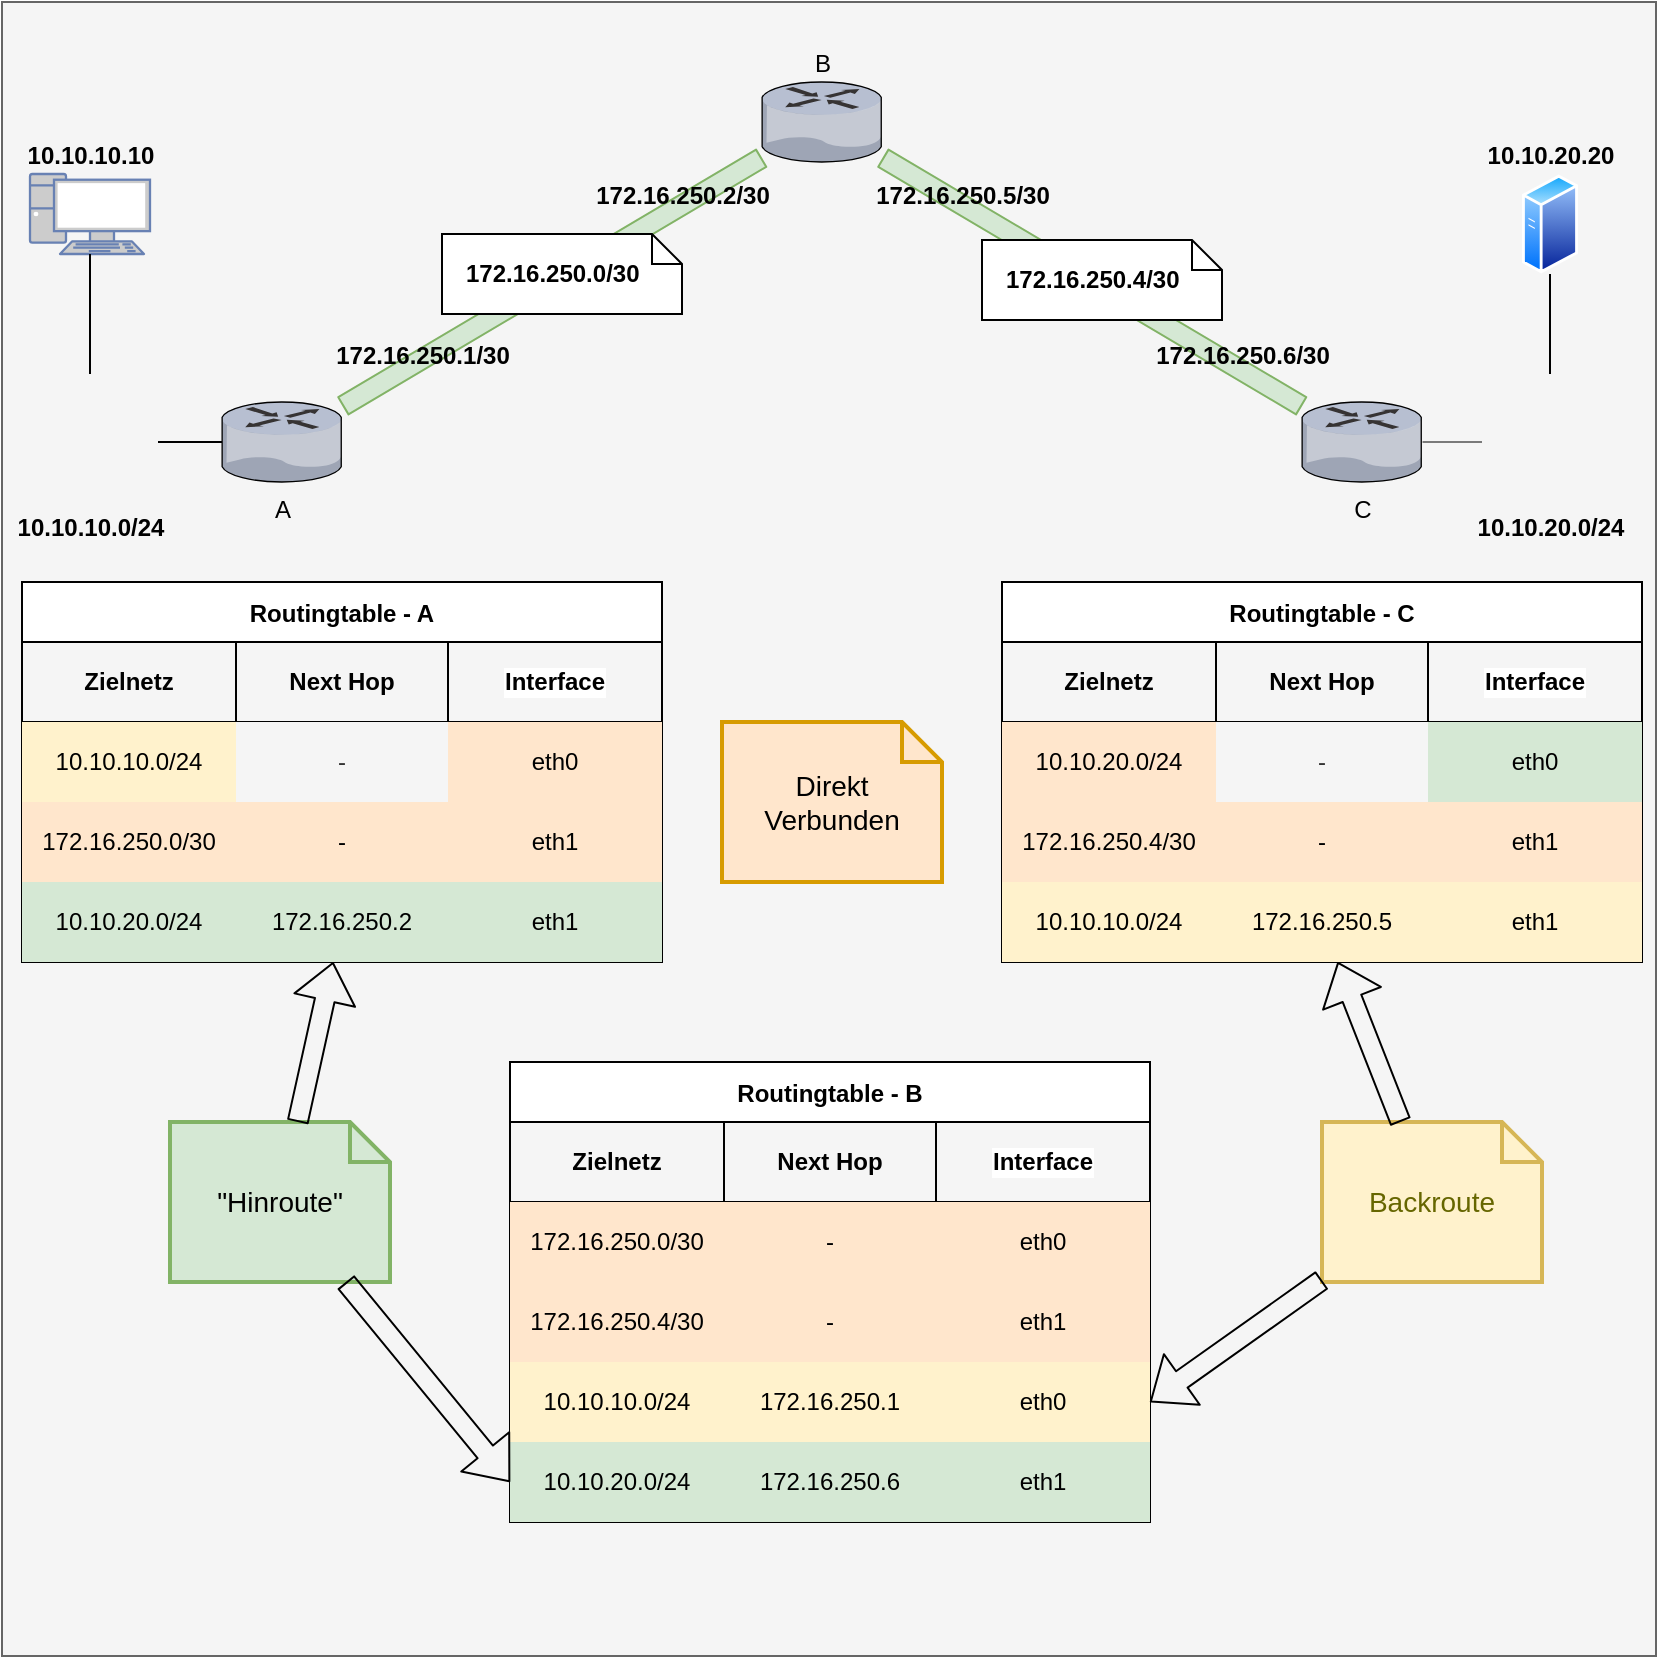 <mxfile version="14.7.7" type="device"><diagram id="6irmihzySk08WKQ5LErb" name="Page-1"><mxGraphModel dx="1420" dy="585" grid="1" gridSize="10" guides="1" tooltips="1" connect="1" arrows="1" fold="1" page="1" pageScale="1" pageWidth="827" pageHeight="1169" math="0" shadow="0"><root><mxCell id="0"/><mxCell id="1" parent="0"/><mxCell id="t4w2LDjfa8pgVJ_IkiPk-92" value="" style="whiteSpace=wrap;html=1;aspect=fixed;fillColor=#f5f5f5;strokeColor=#666666;fontColor=#333333;" vertex="1" parent="1"><mxGeometry width="827" height="827" as="geometry"/></mxCell><mxCell id="Zt3g_inAztGyZp8hmk2i-1" value="A" style="verticalLabelPosition=bottom;aspect=fixed;html=1;verticalAlign=top;strokeColor=none;align=center;outlineConnect=0;shape=mxgraph.citrix.router;" parent="1" vertex="1"><mxGeometry x="110" y="200" width="60.27" height="40" as="geometry"/></mxCell><mxCell id="Zt3g_inAztGyZp8hmk2i-2" value="B" style="verticalLabelPosition=top;aspect=fixed;html=1;verticalAlign=bottom;strokeColor=none;align=center;outlineConnect=0;shape=mxgraph.citrix.router;labelPosition=center;" parent="1" vertex="1"><mxGeometry x="380" y="40" width="60.27" height="40" as="geometry"/></mxCell><mxCell id="Zt3g_inAztGyZp8hmk2i-3" value="C" style="verticalLabelPosition=bottom;aspect=fixed;html=1;verticalAlign=top;strokeColor=none;align=center;outlineConnect=0;shape=mxgraph.citrix.router;" parent="1" vertex="1"><mxGeometry x="650" y="200" width="60.27" height="40" as="geometry"/></mxCell><mxCell id="Zt3g_inAztGyZp8hmk2i-5" value="" style="shape=flexArrow;endArrow=none;html=1;fillColor=#d5e8d4;strokeColor=#82b366;endFill=0;" parent="1" source="Zt3g_inAztGyZp8hmk2i-1" target="Zt3g_inAztGyZp8hmk2i-2" edge="1"><mxGeometry width="50" height="50" relative="1" as="geometry"><mxPoint x="190" y="120" as="sourcePoint"/><mxPoint x="240" y="70" as="targetPoint"/></mxGeometry></mxCell><mxCell id="Zt3g_inAztGyZp8hmk2i-6" value="" style="shape=flexArrow;endArrow=none;html=1;fillColor=#d5e8d4;strokeColor=#82b366;endFill=0;" parent="1" source="Zt3g_inAztGyZp8hmk2i-2" target="Zt3g_inAztGyZp8hmk2i-3" edge="1"><mxGeometry width="50" height="50" relative="1" as="geometry"><mxPoint x="290" y="187.858" as="sourcePoint"/><mxPoint x="379.73" y="140.002" as="targetPoint"/></mxGeometry></mxCell><mxCell id="Zt3g_inAztGyZp8hmk2i-9" value="" style="shape=image;html=1;verticalAlign=top;verticalLabelPosition=bottom;labelBackgroundColor=#ffffff;imageAspect=0;aspect=fixed;image=https://cdn1.iconfinder.com/data/icons/MetroStation-PNG/128/MB__net.png" parent="1" vertex="1"><mxGeometry x="10" y="186" width="68" height="68" as="geometry"/></mxCell><mxCell id="Zt3g_inAztGyZp8hmk2i-10" value="" style="endArrow=none;html=1;" parent="1" source="Zt3g_inAztGyZp8hmk2i-9" target="Zt3g_inAztGyZp8hmk2i-1" edge="1"><mxGeometry width="50" height="50" relative="1" as="geometry"><mxPoint x="200" y="460" as="sourcePoint"/><mxPoint x="250" y="410" as="targetPoint"/></mxGeometry></mxCell><mxCell id="Zt3g_inAztGyZp8hmk2i-11" value="" style="shape=image;html=1;verticalAlign=top;verticalLabelPosition=bottom;labelBackgroundColor=#ffffff;imageAspect=0;aspect=fixed;image=https://cdn1.iconfinder.com/data/icons/MetroStation-PNG/128/MB__net.png" parent="1" vertex="1"><mxGeometry x="740" y="186" width="68" height="68" as="geometry"/></mxCell><mxCell id="Zt3g_inAztGyZp8hmk2i-12" value="" style="endArrow=none;html=1;opacity=50;" parent="1" source="Zt3g_inAztGyZp8hmk2i-3" target="Zt3g_inAztGyZp8hmk2i-11" edge="1"><mxGeometry width="50" height="50" relative="1" as="geometry"><mxPoint x="420" y="550" as="sourcePoint"/><mxPoint x="470" y="500" as="targetPoint"/></mxGeometry></mxCell><mxCell id="Zt3g_inAztGyZp8hmk2i-13" value="&lt;font style=&quot;font-size: 12px&quot;&gt;10.10.10.0/24&lt;/font&gt;" style="text;strokeColor=none;fillColor=none;html=1;fontSize=24;fontStyle=1;verticalAlign=middle;align=center;opacity=50;" parent="1" vertex="1"><mxGeometry x="4" y="236" width="80" height="46" as="geometry"/></mxCell><mxCell id="Zt3g_inAztGyZp8hmk2i-14" value="&lt;font style=&quot;font-size: 12px&quot;&gt;10.10.20.0/24&lt;/font&gt;" style="text;strokeColor=none;fillColor=none;html=1;fontSize=24;fontStyle=1;verticalAlign=middle;align=center;opacity=50;" parent="1" vertex="1"><mxGeometry x="734" y="236" width="80" height="46" as="geometry"/></mxCell><mxCell id="Zt3g_inAztGyZp8hmk2i-15" value="&lt;span style=&quot;font-weight: 700 ; text-align: center&quot;&gt;172.16.250.0/30&lt;/span&gt;" style="shape=note;size=15;align=left;spacingLeft=10;html=1;whiteSpace=wrap;" parent="1" vertex="1"><mxGeometry x="220" y="116" width="120" height="40" as="geometry"/></mxCell><mxCell id="Zt3g_inAztGyZp8hmk2i-16" value="&lt;span style=&quot;font-size: 12px&quot;&gt;172.16.250.1/30&lt;/span&gt;" style="text;strokeColor=none;fillColor=none;html=1;fontSize=24;fontStyle=1;verticalAlign=middle;align=center;opacity=50;" parent="1" vertex="1"><mxGeometry x="170.27" y="150" width="80" height="46" as="geometry"/></mxCell><mxCell id="Zt3g_inAztGyZp8hmk2i-17" value="&lt;span style=&quot;font-size: 12px&quot;&gt;172.16.250.2/30&lt;/span&gt;" style="text;strokeColor=none;fillColor=none;html=1;fontSize=24;fontStyle=1;verticalAlign=middle;align=center;opacity=50;" parent="1" vertex="1"><mxGeometry x="300" y="70" width="80" height="46" as="geometry"/></mxCell><mxCell id="Zt3g_inAztGyZp8hmk2i-18" value="&lt;span style=&quot;font-weight: 700 ; text-align: center&quot;&gt;172.16.250.4/30&lt;/span&gt;" style="shape=note;size=15;align=left;spacingLeft=10;html=1;whiteSpace=wrap;" parent="1" vertex="1"><mxGeometry x="490" y="119" width="120" height="40" as="geometry"/></mxCell><mxCell id="Zt3g_inAztGyZp8hmk2i-19" value="&lt;span style=&quot;font-size: 12px&quot;&gt;172.16.250.6/30&lt;/span&gt;" style="text;strokeColor=none;fillColor=none;html=1;fontSize=24;fontStyle=1;verticalAlign=middle;align=center;opacity=50;" parent="1" vertex="1"><mxGeometry x="580" y="150" width="80" height="46" as="geometry"/></mxCell><mxCell id="Zt3g_inAztGyZp8hmk2i-20" value="&lt;span style=&quot;font-size: 12px&quot;&gt;172.16.250.5/30&lt;/span&gt;" style="text;strokeColor=none;fillColor=none;html=1;fontSize=24;fontStyle=1;verticalAlign=middle;align=center;opacity=50;" parent="1" vertex="1"><mxGeometry x="440.27" y="70" width="80" height="46" as="geometry"/></mxCell><mxCell id="Zt3g_inAztGyZp8hmk2i-33" value="Routingtable - A" style="shape=table;startSize=30;container=1;collapsible=0;childLayout=tableLayout;fontStyle=1;align=center;" parent="1" vertex="1"><mxGeometry x="10" y="290" width="320" height="190" as="geometry"/></mxCell><mxCell id="Zt3g_inAztGyZp8hmk2i-34" value="" style="shape=partialRectangle;html=1;whiteSpace=wrap;collapsible=0;dropTarget=0;pointerEvents=0;fillColor=none;top=0;left=0;bottom=0;right=0;points=[[0,0.5],[1,0.5]];portConstraint=eastwest;" parent="Zt3g_inAztGyZp8hmk2i-33" vertex="1"><mxGeometry y="30" width="320" height="40" as="geometry"/></mxCell><mxCell id="Zt3g_inAztGyZp8hmk2i-35" value="&lt;b&gt;Zielnetz&lt;/b&gt;" style="shape=partialRectangle;html=1;whiteSpace=wrap;connectable=0;fillColor=none;top=0;left=0;bottom=0;right=0;overflow=hidden;labelBorderColor=none;labelBackgroundColor=none;" parent="Zt3g_inAztGyZp8hmk2i-34" vertex="1"><mxGeometry width="107" height="40" as="geometry"/></mxCell><mxCell id="Zt3g_inAztGyZp8hmk2i-36" value="&lt;b&gt;Next Hop&lt;/b&gt;" style="shape=partialRectangle;html=1;whiteSpace=wrap;connectable=0;fillColor=none;top=0;left=0;bottom=0;right=0;overflow=hidden;" parent="Zt3g_inAztGyZp8hmk2i-34" vertex="1"><mxGeometry x="107" width="106" height="40" as="geometry"/></mxCell><mxCell id="Zt3g_inAztGyZp8hmk2i-37" value="&lt;b style=&quot;&quot;&gt;Interface&lt;/b&gt;" style="shape=partialRectangle;html=1;whiteSpace=wrap;connectable=0;fillColor=none;top=0;left=0;bottom=0;right=0;overflow=hidden;labelBackgroundColor=#ffffff;" parent="Zt3g_inAztGyZp8hmk2i-34" vertex="1"><mxGeometry x="213" width="107" height="40" as="geometry"/></mxCell><mxCell id="Zt3g_inAztGyZp8hmk2i-38" value="" style="shape=partialRectangle;html=1;whiteSpace=wrap;collapsible=0;dropTarget=0;pointerEvents=0;fillColor=#fff2cc;top=0;left=0;bottom=0;right=0;points=[[0,0.5],[1,0.5]];portConstraint=eastwest;strokeColor=#d6b656;" parent="Zt3g_inAztGyZp8hmk2i-33" vertex="1"><mxGeometry y="70" width="320" height="40" as="geometry"/></mxCell><mxCell id="Zt3g_inAztGyZp8hmk2i-39" value="10.10.10.0/24" style="shape=partialRectangle;html=1;whiteSpace=wrap;connectable=0;fillColor=none;top=0;left=0;bottom=0;right=0;overflow=hidden;" parent="Zt3g_inAztGyZp8hmk2i-38" vertex="1"><mxGeometry width="107" height="40" as="geometry"/></mxCell><mxCell id="Zt3g_inAztGyZp8hmk2i-40" value="-" style="shape=partialRectangle;html=1;whiteSpace=wrap;connectable=0;top=0;left=0;bottom=0;right=0;overflow=hidden;fillColor=#f5f5f5;strokeColor=#666666;fontColor=#333333;" parent="Zt3g_inAztGyZp8hmk2i-38" vertex="1"><mxGeometry x="107" width="106" height="40" as="geometry"/></mxCell><mxCell id="Zt3g_inAztGyZp8hmk2i-41" value="eth0" style="shape=partialRectangle;html=1;whiteSpace=wrap;connectable=0;fillColor=#ffe6cc;top=0;left=0;bottom=0;right=0;overflow=hidden;strokeColor=#d79b00;" parent="Zt3g_inAztGyZp8hmk2i-38" vertex="1"><mxGeometry x="213" width="107" height="40" as="geometry"/></mxCell><mxCell id="Zt3g_inAztGyZp8hmk2i-42" value="" style="shape=partialRectangle;html=1;whiteSpace=wrap;collapsible=0;dropTarget=0;pointerEvents=0;fillColor=#ffe6cc;top=0;left=0;bottom=0;right=0;points=[[0,0.5],[1,0.5]];portConstraint=eastwest;strokeColor=#d79b00;" parent="Zt3g_inAztGyZp8hmk2i-33" vertex="1"><mxGeometry y="110" width="320" height="40" as="geometry"/></mxCell><mxCell id="Zt3g_inAztGyZp8hmk2i-43" value="172.16.250.0/30" style="shape=partialRectangle;html=1;whiteSpace=wrap;connectable=0;fillColor=none;top=0;left=0;bottom=0;right=0;overflow=hidden;align=center;" parent="Zt3g_inAztGyZp8hmk2i-42" vertex="1"><mxGeometry width="107" height="40" as="geometry"/></mxCell><mxCell id="Zt3g_inAztGyZp8hmk2i-44" value="-" style="shape=partialRectangle;html=1;whiteSpace=wrap;connectable=0;fillColor=none;top=0;left=0;bottom=0;right=0;overflow=hidden;" parent="Zt3g_inAztGyZp8hmk2i-42" vertex="1"><mxGeometry x="107" width="106" height="40" as="geometry"/></mxCell><mxCell id="Zt3g_inAztGyZp8hmk2i-45" value="eth1" style="shape=partialRectangle;html=1;whiteSpace=wrap;connectable=0;fillColor=none;top=0;left=0;bottom=0;right=0;overflow=hidden;" parent="Zt3g_inAztGyZp8hmk2i-42" vertex="1"><mxGeometry x="213" width="107" height="40" as="geometry"/></mxCell><mxCell id="Zt3g_inAztGyZp8hmk2i-67" style="shape=partialRectangle;html=1;whiteSpace=wrap;collapsible=0;dropTarget=0;pointerEvents=0;fillColor=#d5e8d4;top=0;left=0;bottom=0;right=0;points=[[0,0.5],[1,0.5]];portConstraint=eastwest;strokeColor=#82b366;" parent="Zt3g_inAztGyZp8hmk2i-33" vertex="1"><mxGeometry y="150" width="320" height="40" as="geometry"/></mxCell><mxCell id="Zt3g_inAztGyZp8hmk2i-68" value="10.10.20.0/24" style="shape=partialRectangle;html=1;whiteSpace=wrap;connectable=0;fillColor=none;top=0;left=0;bottom=0;right=0;overflow=hidden;" parent="Zt3g_inAztGyZp8hmk2i-67" vertex="1"><mxGeometry width="107" height="40" as="geometry"/></mxCell><mxCell id="Zt3g_inAztGyZp8hmk2i-69" value="172.16.250.2" style="shape=partialRectangle;html=1;whiteSpace=wrap;connectable=0;fillColor=none;top=0;left=0;bottom=0;right=0;overflow=hidden;" parent="Zt3g_inAztGyZp8hmk2i-67" vertex="1"><mxGeometry x="107" width="106" height="40" as="geometry"/></mxCell><mxCell id="Zt3g_inAztGyZp8hmk2i-70" value="eth1" style="shape=partialRectangle;html=1;whiteSpace=wrap;connectable=0;fillColor=none;top=0;left=0;bottom=0;right=0;overflow=hidden;" parent="Zt3g_inAztGyZp8hmk2i-67" vertex="1"><mxGeometry x="213" width="107" height="40" as="geometry"/></mxCell><mxCell id="t4w2LDjfa8pgVJ_IkiPk-1" value="" style="fontColor=#0066CC;verticalAlign=top;verticalLabelPosition=bottom;labelPosition=center;align=center;html=1;outlineConnect=0;fillColor=#CCCCCC;strokeColor=#6881B3;gradientColor=none;gradientDirection=north;strokeWidth=2;shape=mxgraph.networks.pc;" vertex="1" parent="1"><mxGeometry x="14" y="86" width="60" height="40" as="geometry"/></mxCell><mxCell id="t4w2LDjfa8pgVJ_IkiPk-2" value="" style="endArrow=none;html=1;" edge="1" parent="1" source="Zt3g_inAztGyZp8hmk2i-9" target="t4w2LDjfa8pgVJ_IkiPk-1"><mxGeometry width="50" height="50" relative="1" as="geometry"><mxPoint x="150" y="460" as="sourcePoint"/><mxPoint x="200" y="410" as="targetPoint"/></mxGeometry></mxCell><mxCell id="t4w2LDjfa8pgVJ_IkiPk-3" value="&lt;font style=&quot;font-size: 12px&quot;&gt;10.10.10.10&lt;/font&gt;" style="text;strokeColor=none;fillColor=none;html=1;fontSize=24;fontStyle=1;verticalAlign=middle;align=center;opacity=50;" vertex="1" parent="1"><mxGeometry x="4" y="50" width="80" height="46" as="geometry"/></mxCell><mxCell id="t4w2LDjfa8pgVJ_IkiPk-9" value="Routingtable - C" style="shape=table;startSize=30;container=1;collapsible=0;childLayout=tableLayout;fontStyle=1;align=center;" vertex="1" parent="1"><mxGeometry x="500" y="290" width="320" height="190" as="geometry"/></mxCell><mxCell id="t4w2LDjfa8pgVJ_IkiPk-10" value="" style="shape=partialRectangle;html=1;whiteSpace=wrap;collapsible=0;dropTarget=0;pointerEvents=0;fillColor=none;top=0;left=0;bottom=0;right=0;points=[[0,0.5],[1,0.5]];portConstraint=eastwest;" vertex="1" parent="t4w2LDjfa8pgVJ_IkiPk-9"><mxGeometry y="30" width="320" height="40" as="geometry"/></mxCell><mxCell id="t4w2LDjfa8pgVJ_IkiPk-11" value="&lt;b&gt;Zielnetz&lt;/b&gt;" style="shape=partialRectangle;html=1;whiteSpace=wrap;connectable=0;fillColor=none;top=0;left=0;bottom=0;right=0;overflow=hidden;labelBorderColor=none;labelBackgroundColor=none;" vertex="1" parent="t4w2LDjfa8pgVJ_IkiPk-10"><mxGeometry width="107" height="40" as="geometry"/></mxCell><mxCell id="t4w2LDjfa8pgVJ_IkiPk-12" value="&lt;b&gt;Next Hop&lt;/b&gt;" style="shape=partialRectangle;html=1;whiteSpace=wrap;connectable=0;fillColor=none;top=0;left=0;bottom=0;right=0;overflow=hidden;" vertex="1" parent="t4w2LDjfa8pgVJ_IkiPk-10"><mxGeometry x="107" width="106" height="40" as="geometry"/></mxCell><mxCell id="t4w2LDjfa8pgVJ_IkiPk-13" value="&lt;b style=&quot;&quot;&gt;Interface&lt;/b&gt;" style="shape=partialRectangle;html=1;whiteSpace=wrap;connectable=0;fillColor=none;top=0;left=0;bottom=0;right=0;overflow=hidden;labelBackgroundColor=#ffffff;" vertex="1" parent="t4w2LDjfa8pgVJ_IkiPk-10"><mxGeometry x="213" width="107" height="40" as="geometry"/></mxCell><mxCell id="t4w2LDjfa8pgVJ_IkiPk-14" value="" style="shape=partialRectangle;html=1;whiteSpace=wrap;collapsible=0;dropTarget=0;pointerEvents=0;fillColor=#d5e8d4;top=0;left=0;bottom=0;right=0;points=[[0,0.5],[1,0.5]];portConstraint=eastwest;strokeColor=#82b366;" vertex="1" parent="t4w2LDjfa8pgVJ_IkiPk-9"><mxGeometry y="70" width="320" height="40" as="geometry"/></mxCell><mxCell id="t4w2LDjfa8pgVJ_IkiPk-15" value="10.10.20.0/24" style="shape=partialRectangle;html=1;whiteSpace=wrap;connectable=0;fillColor=#ffe6cc;top=0;left=0;bottom=0;right=0;overflow=hidden;strokeColor=#d79b00;" vertex="1" parent="t4w2LDjfa8pgVJ_IkiPk-14"><mxGeometry width="107" height="40" as="geometry"/></mxCell><mxCell id="t4w2LDjfa8pgVJ_IkiPk-16" value="-" style="shape=partialRectangle;html=1;whiteSpace=wrap;connectable=0;top=0;left=0;bottom=0;right=0;overflow=hidden;fillColor=#f5f5f5;strokeColor=#666666;fontColor=#333333;" vertex="1" parent="t4w2LDjfa8pgVJ_IkiPk-14"><mxGeometry x="107" width="106" height="40" as="geometry"/></mxCell><mxCell id="t4w2LDjfa8pgVJ_IkiPk-17" value="eth0" style="shape=partialRectangle;html=1;whiteSpace=wrap;connectable=0;fillColor=none;top=0;left=0;bottom=0;right=0;overflow=hidden;" vertex="1" parent="t4w2LDjfa8pgVJ_IkiPk-14"><mxGeometry x="213" width="107" height="40" as="geometry"/></mxCell><mxCell id="t4w2LDjfa8pgVJ_IkiPk-18" value="" style="shape=partialRectangle;html=1;whiteSpace=wrap;collapsible=0;dropTarget=0;pointerEvents=0;fillColor=#ffe6cc;top=0;left=0;bottom=0;right=0;points=[[0,0.5],[1,0.5]];portConstraint=eastwest;strokeColor=#d79b00;" vertex="1" parent="t4w2LDjfa8pgVJ_IkiPk-9"><mxGeometry y="110" width="320" height="40" as="geometry"/></mxCell><mxCell id="t4w2LDjfa8pgVJ_IkiPk-19" value="172.16.250.4/30" style="shape=partialRectangle;html=1;whiteSpace=wrap;connectable=0;fillColor=none;top=0;left=0;bottom=0;right=0;overflow=hidden;align=center;" vertex="1" parent="t4w2LDjfa8pgVJ_IkiPk-18"><mxGeometry width="107" height="40" as="geometry"/></mxCell><mxCell id="t4w2LDjfa8pgVJ_IkiPk-20" value="-" style="shape=partialRectangle;html=1;whiteSpace=wrap;connectable=0;fillColor=none;top=0;left=0;bottom=0;right=0;overflow=hidden;" vertex="1" parent="t4w2LDjfa8pgVJ_IkiPk-18"><mxGeometry x="107" width="106" height="40" as="geometry"/></mxCell><mxCell id="t4w2LDjfa8pgVJ_IkiPk-21" value="eth1" style="shape=partialRectangle;html=1;whiteSpace=wrap;connectable=0;fillColor=none;top=0;left=0;bottom=0;right=0;overflow=hidden;" vertex="1" parent="t4w2LDjfa8pgVJ_IkiPk-18"><mxGeometry x="213" width="107" height="40" as="geometry"/></mxCell><mxCell id="t4w2LDjfa8pgVJ_IkiPk-22" style="shape=partialRectangle;html=1;whiteSpace=wrap;collapsible=0;dropTarget=0;pointerEvents=0;fillColor=#fff2cc;top=0;left=0;bottom=0;right=0;points=[[0,0.5],[1,0.5]];portConstraint=eastwest;strokeColor=#d6b656;" vertex="1" parent="t4w2LDjfa8pgVJ_IkiPk-9"><mxGeometry y="150" width="320" height="40" as="geometry"/></mxCell><mxCell id="t4w2LDjfa8pgVJ_IkiPk-23" value="10.10.10.0/24" style="shape=partialRectangle;html=1;whiteSpace=wrap;connectable=0;fillColor=none;top=0;left=0;bottom=0;right=0;overflow=hidden;" vertex="1" parent="t4w2LDjfa8pgVJ_IkiPk-22"><mxGeometry width="107" height="40" as="geometry"/></mxCell><mxCell id="t4w2LDjfa8pgVJ_IkiPk-24" value="172.16.250.5" style="shape=partialRectangle;html=1;whiteSpace=wrap;connectable=0;fillColor=none;top=0;left=0;bottom=0;right=0;overflow=hidden;" vertex="1" parent="t4w2LDjfa8pgVJ_IkiPk-22"><mxGeometry x="107" width="106" height="40" as="geometry"/></mxCell><mxCell id="t4w2LDjfa8pgVJ_IkiPk-25" value="eth1" style="shape=partialRectangle;html=1;whiteSpace=wrap;connectable=0;fillColor=none;top=0;left=0;bottom=0;right=0;overflow=hidden;" vertex="1" parent="t4w2LDjfa8pgVJ_IkiPk-22"><mxGeometry x="213" width="107" height="40" as="geometry"/></mxCell><mxCell id="t4w2LDjfa8pgVJ_IkiPk-30" value="" style="aspect=fixed;perimeter=ellipsePerimeter;html=1;align=center;shadow=0;dashed=0;spacingTop=3;image;image=img/lib/active_directory/generic_server.svg;" vertex="1" parent="1"><mxGeometry x="760" y="86" width="28.0" height="50" as="geometry"/></mxCell><mxCell id="t4w2LDjfa8pgVJ_IkiPk-31" value="&lt;font style=&quot;font-size: 12px&quot;&gt;10.10.20.20&lt;/font&gt;" style="text;strokeColor=none;fillColor=none;html=1;fontSize=24;fontStyle=1;verticalAlign=middle;align=center;opacity=50;" vertex="1" parent="1"><mxGeometry x="734" y="50" width="80" height="46" as="geometry"/></mxCell><mxCell id="t4w2LDjfa8pgVJ_IkiPk-32" value="Routingtable - B" style="shape=table;startSize=30;container=1;collapsible=0;childLayout=tableLayout;fontStyle=1;align=center;" vertex="1" parent="1"><mxGeometry x="254" y="530" width="320" height="230" as="geometry"/></mxCell><mxCell id="t4w2LDjfa8pgVJ_IkiPk-33" value="" style="shape=partialRectangle;html=1;whiteSpace=wrap;collapsible=0;dropTarget=0;pointerEvents=0;fillColor=none;top=0;left=0;bottom=0;right=0;points=[[0,0.5],[1,0.5]];portConstraint=eastwest;" vertex="1" parent="t4w2LDjfa8pgVJ_IkiPk-32"><mxGeometry y="30" width="320" height="40" as="geometry"/></mxCell><mxCell id="t4w2LDjfa8pgVJ_IkiPk-34" value="&lt;b&gt;Zielnetz&lt;/b&gt;" style="shape=partialRectangle;html=1;whiteSpace=wrap;connectable=0;fillColor=none;top=0;left=0;bottom=0;right=0;overflow=hidden;labelBorderColor=none;labelBackgroundColor=none;" vertex="1" parent="t4w2LDjfa8pgVJ_IkiPk-33"><mxGeometry width="107" height="40" as="geometry"/></mxCell><mxCell id="t4w2LDjfa8pgVJ_IkiPk-35" value="&lt;b&gt;Next Hop&lt;/b&gt;" style="shape=partialRectangle;html=1;whiteSpace=wrap;connectable=0;fillColor=none;top=0;left=0;bottom=0;right=0;overflow=hidden;" vertex="1" parent="t4w2LDjfa8pgVJ_IkiPk-33"><mxGeometry x="107" width="106" height="40" as="geometry"/></mxCell><mxCell id="t4w2LDjfa8pgVJ_IkiPk-36" value="&lt;b style=&quot;&quot;&gt;Interface&lt;/b&gt;" style="shape=partialRectangle;html=1;whiteSpace=wrap;connectable=0;fillColor=none;top=0;left=0;bottom=0;right=0;overflow=hidden;labelBackgroundColor=#ffffff;" vertex="1" parent="t4w2LDjfa8pgVJ_IkiPk-33"><mxGeometry x="213" width="107" height="40" as="geometry"/></mxCell><mxCell id="t4w2LDjfa8pgVJ_IkiPk-41" value="" style="shape=partialRectangle;html=1;whiteSpace=wrap;collapsible=0;dropTarget=0;pointerEvents=0;fillColor=#ffe6cc;top=0;left=0;bottom=0;right=0;points=[[0,0.5],[1,0.5]];portConstraint=eastwest;strokeColor=#d79b00;" vertex="1" parent="t4w2LDjfa8pgVJ_IkiPk-32"><mxGeometry y="70" width="320" height="40" as="geometry"/></mxCell><mxCell id="t4w2LDjfa8pgVJ_IkiPk-42" value="172.16.250.0/30" style="shape=partialRectangle;html=1;whiteSpace=wrap;connectable=0;fillColor=none;top=0;left=0;bottom=0;right=0;overflow=hidden;align=center;" vertex="1" parent="t4w2LDjfa8pgVJ_IkiPk-41"><mxGeometry width="107" height="40" as="geometry"/></mxCell><mxCell id="t4w2LDjfa8pgVJ_IkiPk-43" value="-" style="shape=partialRectangle;html=1;whiteSpace=wrap;connectable=0;fillColor=none;top=0;left=0;bottom=0;right=0;overflow=hidden;" vertex="1" parent="t4w2LDjfa8pgVJ_IkiPk-41"><mxGeometry x="107" width="106" height="40" as="geometry"/></mxCell><mxCell id="t4w2LDjfa8pgVJ_IkiPk-44" value="eth0" style="shape=partialRectangle;html=1;whiteSpace=wrap;connectable=0;fillColor=none;top=0;left=0;bottom=0;right=0;overflow=hidden;" vertex="1" parent="t4w2LDjfa8pgVJ_IkiPk-41"><mxGeometry x="213" width="107" height="40" as="geometry"/></mxCell><mxCell id="t4w2LDjfa8pgVJ_IkiPk-53" style="shape=partialRectangle;html=1;whiteSpace=wrap;collapsible=0;dropTarget=0;pointerEvents=0;fillColor=#ffe6cc;top=0;left=0;bottom=0;right=0;points=[[0,0.5],[1,0.5]];portConstraint=eastwest;strokeColor=#d79b00;" vertex="1" parent="t4w2LDjfa8pgVJ_IkiPk-32"><mxGeometry y="110" width="320" height="40" as="geometry"/></mxCell><mxCell id="t4w2LDjfa8pgVJ_IkiPk-54" value="172.16.250.4/30" style="shape=partialRectangle;html=1;whiteSpace=wrap;connectable=0;fillColor=none;top=0;left=0;bottom=0;right=0;overflow=hidden;align=center;" vertex="1" parent="t4w2LDjfa8pgVJ_IkiPk-53"><mxGeometry width="107" height="40" as="geometry"/></mxCell><mxCell id="t4w2LDjfa8pgVJ_IkiPk-55" value="-" style="shape=partialRectangle;html=1;whiteSpace=wrap;connectable=0;fillColor=none;top=0;left=0;bottom=0;right=0;overflow=hidden;" vertex="1" parent="t4w2LDjfa8pgVJ_IkiPk-53"><mxGeometry x="107" width="106" height="40" as="geometry"/></mxCell><mxCell id="t4w2LDjfa8pgVJ_IkiPk-56" value="eth1" style="shape=partialRectangle;html=1;whiteSpace=wrap;connectable=0;fillColor=none;top=0;left=0;bottom=0;right=0;overflow=hidden;" vertex="1" parent="t4w2LDjfa8pgVJ_IkiPk-53"><mxGeometry x="213" width="107" height="40" as="geometry"/></mxCell><mxCell id="t4w2LDjfa8pgVJ_IkiPk-45" style="shape=partialRectangle;html=1;whiteSpace=wrap;collapsible=0;dropTarget=0;pointerEvents=0;fillColor=#fff2cc;top=0;left=0;bottom=0;right=0;points=[[0,0.5],[1,0.5]];portConstraint=eastwest;strokeColor=#d6b656;" vertex="1" parent="t4w2LDjfa8pgVJ_IkiPk-32"><mxGeometry y="150" width="320" height="40" as="geometry"/></mxCell><mxCell id="t4w2LDjfa8pgVJ_IkiPk-46" value="10.10.10.0/24" style="shape=partialRectangle;html=1;whiteSpace=wrap;connectable=0;fillColor=none;top=0;left=0;bottom=0;right=0;overflow=hidden;" vertex="1" parent="t4w2LDjfa8pgVJ_IkiPk-45"><mxGeometry width="107" height="40" as="geometry"/></mxCell><mxCell id="t4w2LDjfa8pgVJ_IkiPk-47" value="172.16.250.1" style="shape=partialRectangle;html=1;whiteSpace=wrap;connectable=0;fillColor=none;top=0;left=0;bottom=0;right=0;overflow=hidden;" vertex="1" parent="t4w2LDjfa8pgVJ_IkiPk-45"><mxGeometry x="107" width="106" height="40" as="geometry"/></mxCell><mxCell id="t4w2LDjfa8pgVJ_IkiPk-48" value="eth0" style="shape=partialRectangle;html=1;whiteSpace=wrap;connectable=0;fillColor=none;top=0;left=0;bottom=0;right=0;overflow=hidden;" vertex="1" parent="t4w2LDjfa8pgVJ_IkiPk-45"><mxGeometry x="213" width="107" height="40" as="geometry"/></mxCell><mxCell id="t4w2LDjfa8pgVJ_IkiPk-78" style="shape=partialRectangle;html=1;whiteSpace=wrap;collapsible=0;dropTarget=0;pointerEvents=0;fillColor=#d5e8d4;top=0;left=0;bottom=0;right=0;points=[[0,0.5],[1,0.5]];portConstraint=eastwest;strokeColor=#82b366;" vertex="1" parent="t4w2LDjfa8pgVJ_IkiPk-32"><mxGeometry y="190" width="320" height="40" as="geometry"/></mxCell><mxCell id="t4w2LDjfa8pgVJ_IkiPk-79" value="10.10.20.0/24" style="shape=partialRectangle;html=1;whiteSpace=wrap;connectable=0;fillColor=none;top=0;left=0;bottom=0;right=0;overflow=hidden;" vertex="1" parent="t4w2LDjfa8pgVJ_IkiPk-78"><mxGeometry width="107" height="40" as="geometry"/></mxCell><mxCell id="t4w2LDjfa8pgVJ_IkiPk-80" value="172.16.250.6" style="shape=partialRectangle;html=1;whiteSpace=wrap;connectable=0;fillColor=none;top=0;left=0;bottom=0;right=0;overflow=hidden;" vertex="1" parent="t4w2LDjfa8pgVJ_IkiPk-78"><mxGeometry x="107" width="106" height="40" as="geometry"/></mxCell><mxCell id="t4w2LDjfa8pgVJ_IkiPk-81" value="eth1" style="shape=partialRectangle;html=1;whiteSpace=wrap;connectable=0;fillColor=none;top=0;left=0;bottom=0;right=0;overflow=hidden;" vertex="1" parent="t4w2LDjfa8pgVJ_IkiPk-78"><mxGeometry x="213" width="107" height="40" as="geometry"/></mxCell><mxCell id="t4w2LDjfa8pgVJ_IkiPk-84" value="Backroute" style="shape=note;strokeWidth=2;fontSize=14;size=20;whiteSpace=wrap;html=1;fillColor=#fff2cc;strokeColor=#d6b656;fontColor=#666600;" vertex="1" parent="1"><mxGeometry x="660" y="560" width="110.0" height="80" as="geometry"/></mxCell><mxCell id="t4w2LDjfa8pgVJ_IkiPk-85" value="" style="shape=flexArrow;endArrow=classic;html=1;entryX=1;entryY=0.5;entryDx=0;entryDy=0;" edge="1" parent="1" source="t4w2LDjfa8pgVJ_IkiPk-84" target="t4w2LDjfa8pgVJ_IkiPk-45"><mxGeometry width="50" height="50" relative="1" as="geometry"><mxPoint x="630" y="830" as="sourcePoint"/><mxPoint x="680" y="780" as="targetPoint"/></mxGeometry></mxCell><mxCell id="t4w2LDjfa8pgVJ_IkiPk-86" value="" style="shape=flexArrow;endArrow=classic;html=1;" edge="1" parent="1" source="t4w2LDjfa8pgVJ_IkiPk-84" target="t4w2LDjfa8pgVJ_IkiPk-22"><mxGeometry width="50" height="50" relative="1" as="geometry"><mxPoint x="370" y="490" as="sourcePoint"/><mxPoint x="420" y="440" as="targetPoint"/></mxGeometry></mxCell><mxCell id="t4w2LDjfa8pgVJ_IkiPk-87" value="&quot;Hinroute&quot;" style="shape=note;strokeWidth=2;fontSize=14;size=20;whiteSpace=wrap;html=1;fillColor=#d5e8d4;strokeColor=#82b366;" vertex="1" parent="1"><mxGeometry x="84" y="560" width="110.0" height="80" as="geometry"/></mxCell><mxCell id="t4w2LDjfa8pgVJ_IkiPk-88" value="" style="shape=flexArrow;endArrow=classic;html=1;entryX=0;entryY=0.5;entryDx=0;entryDy=0;" edge="1" parent="1" source="t4w2LDjfa8pgVJ_IkiPk-87" target="t4w2LDjfa8pgVJ_IkiPk-78"><mxGeometry width="50" height="50" relative="1" as="geometry"><mxPoint x="160" y="740" as="sourcePoint"/><mxPoint x="210" y="690" as="targetPoint"/></mxGeometry></mxCell><mxCell id="t4w2LDjfa8pgVJ_IkiPk-89" value="" style="shape=flexArrow;endArrow=classic;html=1;" edge="1" parent="1" source="t4w2LDjfa8pgVJ_IkiPk-87" target="Zt3g_inAztGyZp8hmk2i-67"><mxGeometry width="50" height="50" relative="1" as="geometry"><mxPoint x="50" y="770" as="sourcePoint"/><mxPoint x="100" y="720" as="targetPoint"/></mxGeometry></mxCell><mxCell id="t4w2LDjfa8pgVJ_IkiPk-90" value="Direkt Verbunden" style="shape=note;strokeWidth=2;fontSize=14;size=20;whiteSpace=wrap;html=1;fillColor=#ffe6cc;strokeColor=#d79b00;" vertex="1" parent="1"><mxGeometry x="360" y="360" width="110.0" height="80" as="geometry"/></mxCell><mxCell id="t4w2LDjfa8pgVJ_IkiPk-91" value="" style="endArrow=none;html=1;" edge="1" parent="1" source="Zt3g_inAztGyZp8hmk2i-11" target="t4w2LDjfa8pgVJ_IkiPk-30"><mxGeometry width="50" height="50" relative="1" as="geometry"><mxPoint x="590" y="100" as="sourcePoint"/><mxPoint x="640" y="50" as="targetPoint"/></mxGeometry></mxCell></root></mxGraphModel></diagram></mxfile>